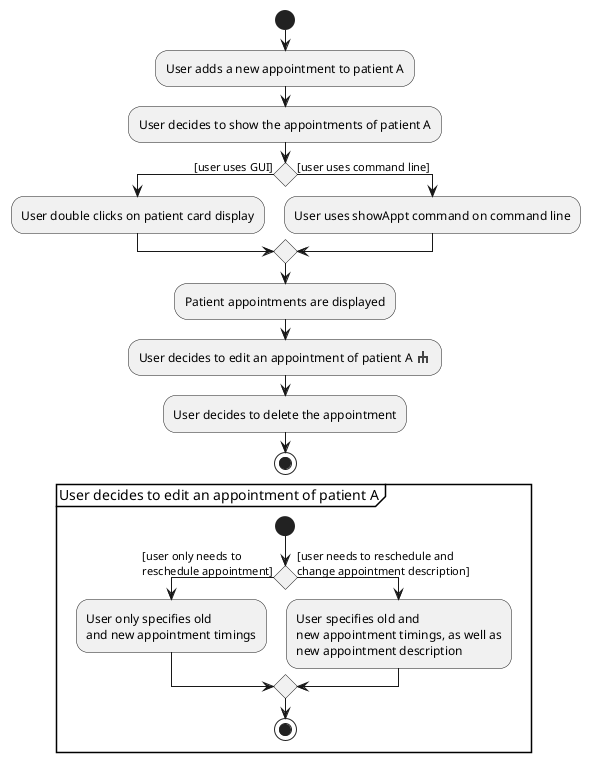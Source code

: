 @startuml
sprite $rake [16x16/8] {
0000000000000000
0000000jj0000000
0000000jj0000000
0005555jj5555000
000jjeejjeejj000
000jj00jj00jj000
000jj00jj00jj000
0000000000000000
}
start
:User adds a new appointment to patient A;

'Since the beta syntax does not support placing the condition outside the
'diamond we place it as the true branch instead.

:User decides to show the appointments of patient A;
if () then ([user uses GUI])
    :User double clicks on patient card display;
else ([user uses command line])
    :User uses showAppt command on command line;
endif
:Patient appointments are displayed;
:User decides to edit an appointment of patient A <$rake>;
:User decides to delete the appointment;
stop
partition "User decides to edit an appointment of patient A" {
start
if () then ([user only needs to
reschedule appointment])
    :User only specifies old
    and new appointment timings;
else ([user needs to reschedule and
change appointment description])
    :User specifies old and
    new appointment timings, as well as
    new appointment description;
endif
stop
}
@enduml
